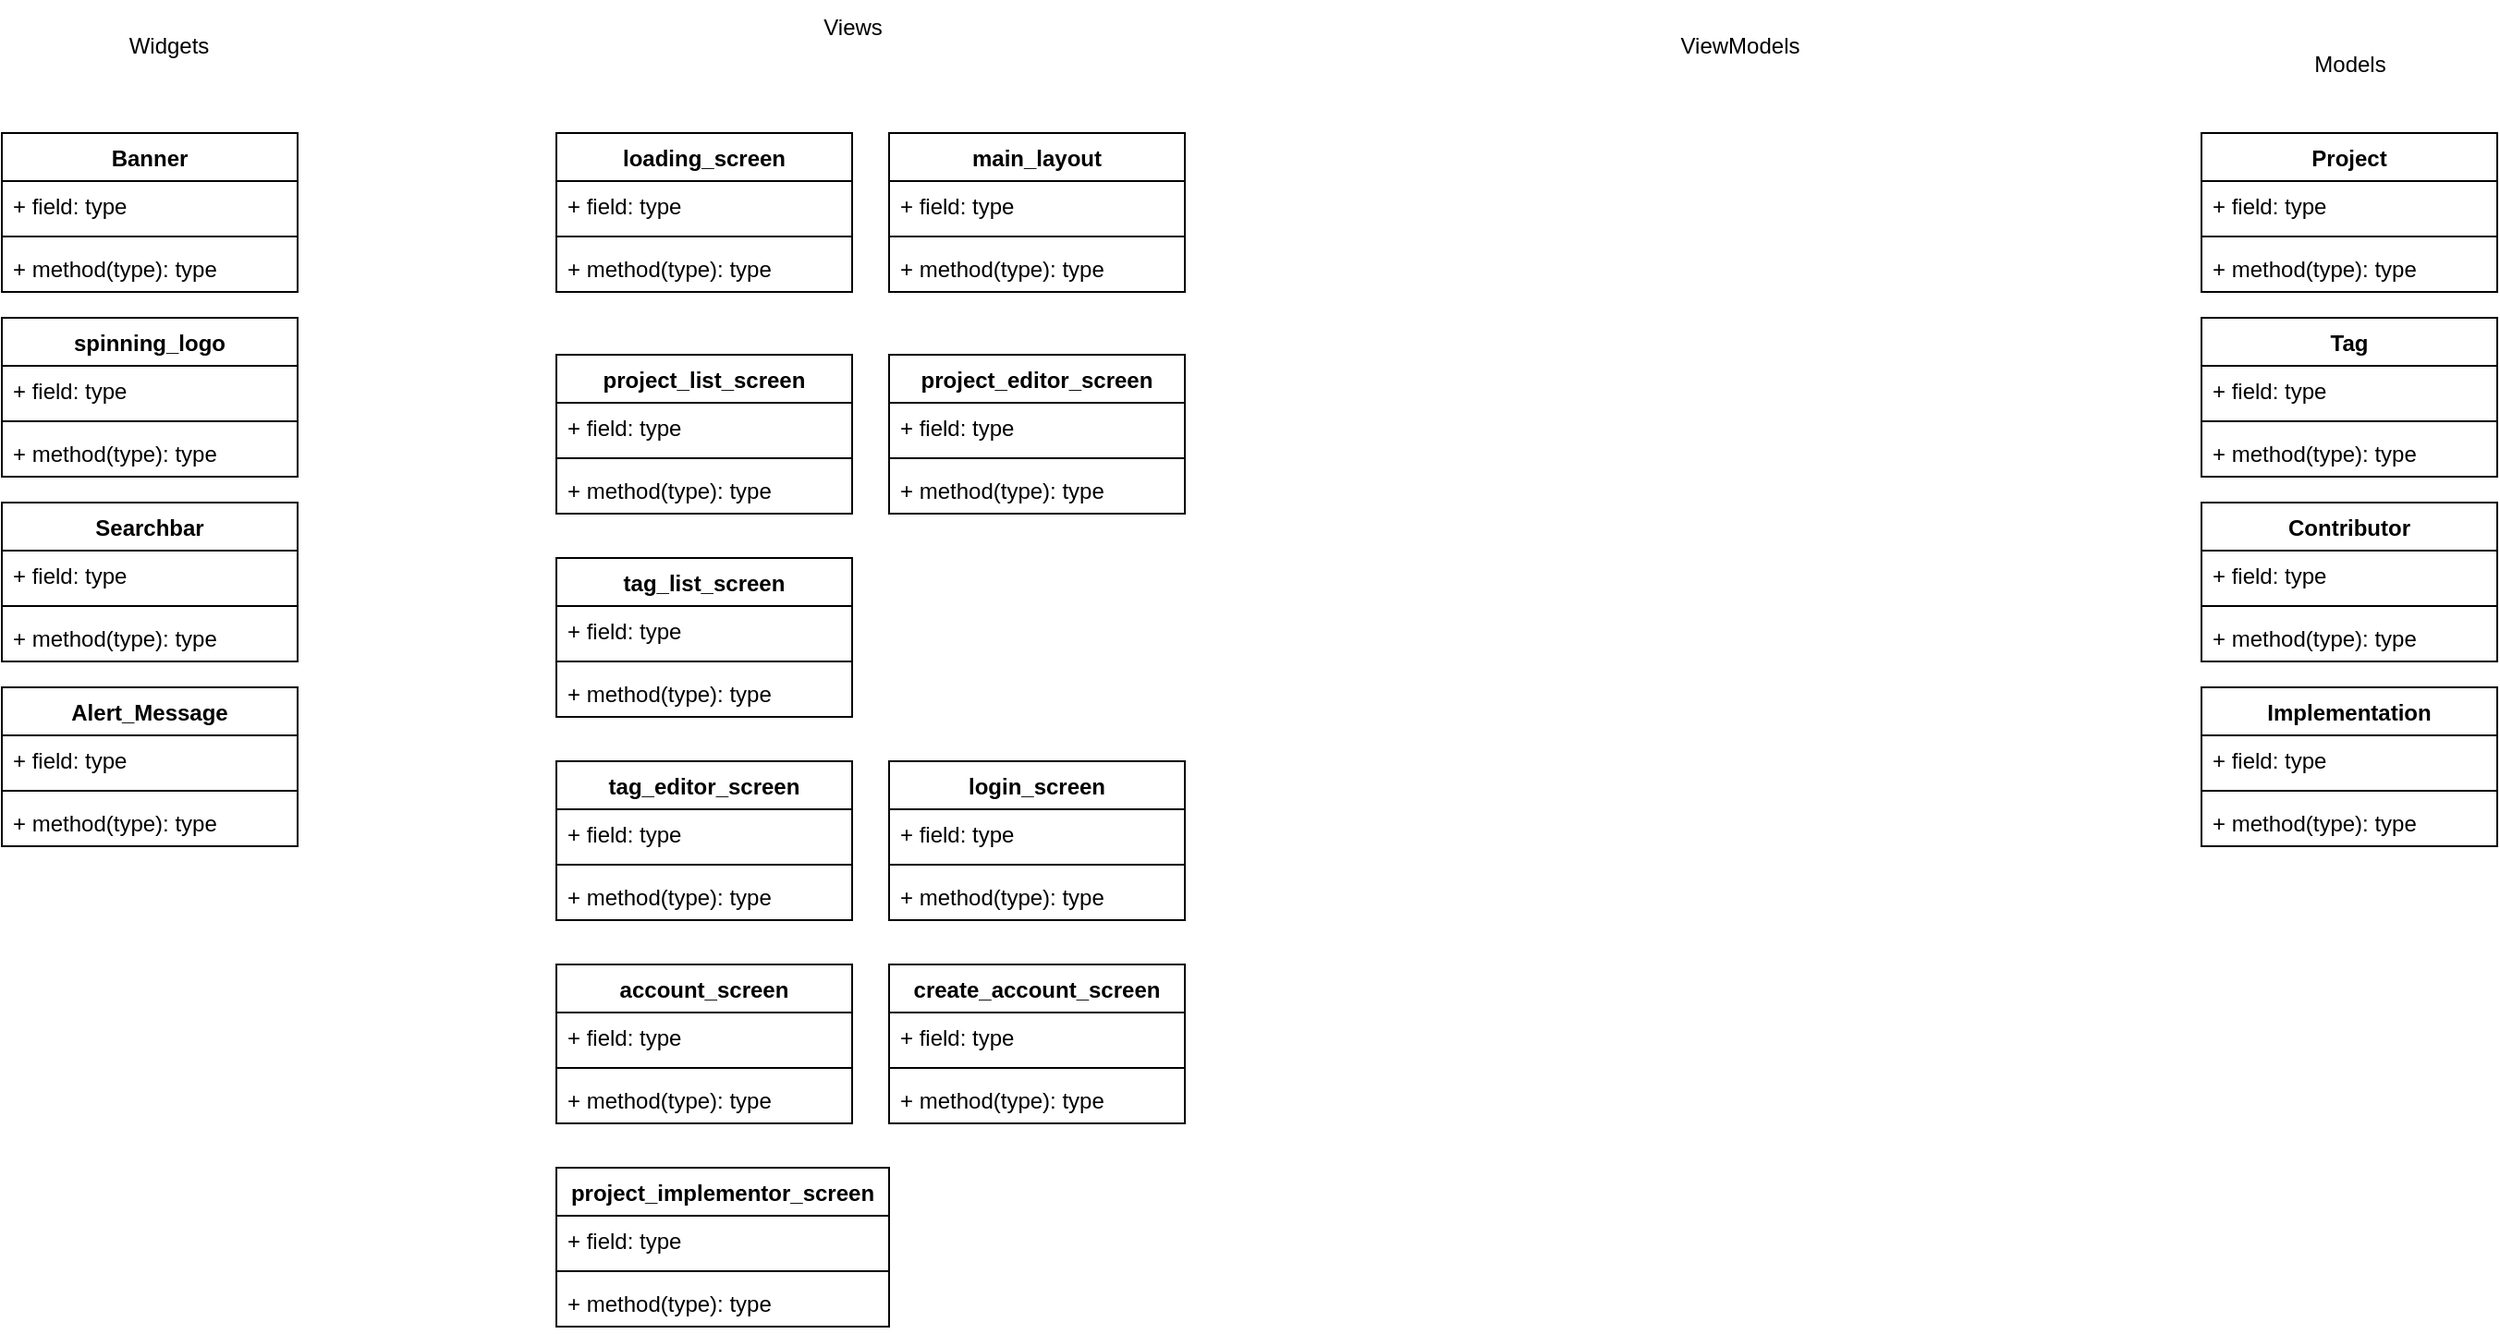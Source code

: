 <mxfile version="28.2.5">
  <diagram name="Page-1" id="r_nuCoiCsDJ13hNVPi01">
    <mxGraphModel dx="2207" dy="883" grid="1" gridSize="10" guides="1" tooltips="1" connect="1" arrows="1" fold="1" page="1" pageScale="1" pageWidth="850" pageHeight="1100" math="0" shadow="0">
      <root>
        <mxCell id="0" />
        <mxCell id="1" parent="0" />
        <mxCell id="3emotkD11JyT8vCCgT4z-1" value="loading_screen" style="swimlane;fontStyle=1;align=center;verticalAlign=top;childLayout=stackLayout;horizontal=1;startSize=26;horizontalStack=0;resizeParent=1;resizeParentMax=0;resizeLast=0;collapsible=1;marginBottom=0;whiteSpace=wrap;html=1;" parent="1" vertex="1">
          <mxGeometry x="140" y="150" width="160" height="86" as="geometry" />
        </mxCell>
        <mxCell id="3emotkD11JyT8vCCgT4z-2" value="+ field: type" style="text;strokeColor=none;fillColor=none;align=left;verticalAlign=top;spacingLeft=4;spacingRight=4;overflow=hidden;rotatable=0;points=[[0,0.5],[1,0.5]];portConstraint=eastwest;whiteSpace=wrap;html=1;" parent="3emotkD11JyT8vCCgT4z-1" vertex="1">
          <mxGeometry y="26" width="160" height="26" as="geometry" />
        </mxCell>
        <mxCell id="3emotkD11JyT8vCCgT4z-3" value="" style="line;strokeWidth=1;fillColor=none;align=left;verticalAlign=middle;spacingTop=-1;spacingLeft=3;spacingRight=3;rotatable=0;labelPosition=right;points=[];portConstraint=eastwest;strokeColor=inherit;" parent="3emotkD11JyT8vCCgT4z-1" vertex="1">
          <mxGeometry y="52" width="160" height="8" as="geometry" />
        </mxCell>
        <mxCell id="3emotkD11JyT8vCCgT4z-4" value="+ method(type): type" style="text;strokeColor=none;fillColor=none;align=left;verticalAlign=top;spacingLeft=4;spacingRight=4;overflow=hidden;rotatable=0;points=[[0,0.5],[1,0.5]];portConstraint=eastwest;whiteSpace=wrap;html=1;" parent="3emotkD11JyT8vCCgT4z-1" vertex="1">
          <mxGeometry y="60" width="160" height="26" as="geometry" />
        </mxCell>
        <mxCell id="3emotkD11JyT8vCCgT4z-9" value="project_list_screen" style="swimlane;fontStyle=1;align=center;verticalAlign=top;childLayout=stackLayout;horizontal=1;startSize=26;horizontalStack=0;resizeParent=1;resizeParentMax=0;resizeLast=0;collapsible=1;marginBottom=0;whiteSpace=wrap;html=1;" parent="1" vertex="1">
          <mxGeometry x="140" y="270" width="160" height="86" as="geometry" />
        </mxCell>
        <mxCell id="3emotkD11JyT8vCCgT4z-10" value="+ field: type" style="text;strokeColor=none;fillColor=none;align=left;verticalAlign=top;spacingLeft=4;spacingRight=4;overflow=hidden;rotatable=0;points=[[0,0.5],[1,0.5]];portConstraint=eastwest;whiteSpace=wrap;html=1;" parent="3emotkD11JyT8vCCgT4z-9" vertex="1">
          <mxGeometry y="26" width="160" height="26" as="geometry" />
        </mxCell>
        <mxCell id="3emotkD11JyT8vCCgT4z-11" value="" style="line;strokeWidth=1;fillColor=none;align=left;verticalAlign=middle;spacingTop=-1;spacingLeft=3;spacingRight=3;rotatable=0;labelPosition=right;points=[];portConstraint=eastwest;strokeColor=inherit;" parent="3emotkD11JyT8vCCgT4z-9" vertex="1">
          <mxGeometry y="52" width="160" height="8" as="geometry" />
        </mxCell>
        <mxCell id="3emotkD11JyT8vCCgT4z-12" value="+ method(type): type" style="text;strokeColor=none;fillColor=none;align=left;verticalAlign=top;spacingLeft=4;spacingRight=4;overflow=hidden;rotatable=0;points=[[0,0.5],[1,0.5]];portConstraint=eastwest;whiteSpace=wrap;html=1;" parent="3emotkD11JyT8vCCgT4z-9" vertex="1">
          <mxGeometry y="60" width="160" height="26" as="geometry" />
        </mxCell>
        <mxCell id="lsAtxtoSVzpUJYzVb72k-1" value="tag_list_screen" style="swimlane;fontStyle=1;align=center;verticalAlign=top;childLayout=stackLayout;horizontal=1;startSize=26;horizontalStack=0;resizeParent=1;resizeParentMax=0;resizeLast=0;collapsible=1;marginBottom=0;whiteSpace=wrap;html=1;" vertex="1" parent="1">
          <mxGeometry x="140" y="380" width="160" height="86" as="geometry" />
        </mxCell>
        <mxCell id="lsAtxtoSVzpUJYzVb72k-2" value="+ field: type" style="text;strokeColor=none;fillColor=none;align=left;verticalAlign=top;spacingLeft=4;spacingRight=4;overflow=hidden;rotatable=0;points=[[0,0.5],[1,0.5]];portConstraint=eastwest;whiteSpace=wrap;html=1;" vertex="1" parent="lsAtxtoSVzpUJYzVb72k-1">
          <mxGeometry y="26" width="160" height="26" as="geometry" />
        </mxCell>
        <mxCell id="lsAtxtoSVzpUJYzVb72k-3" value="" style="line;strokeWidth=1;fillColor=none;align=left;verticalAlign=middle;spacingTop=-1;spacingLeft=3;spacingRight=3;rotatable=0;labelPosition=right;points=[];portConstraint=eastwest;strokeColor=inherit;" vertex="1" parent="lsAtxtoSVzpUJYzVb72k-1">
          <mxGeometry y="52" width="160" height="8" as="geometry" />
        </mxCell>
        <mxCell id="lsAtxtoSVzpUJYzVb72k-4" value="+ method(type): type" style="text;strokeColor=none;fillColor=none;align=left;verticalAlign=top;spacingLeft=4;spacingRight=4;overflow=hidden;rotatable=0;points=[[0,0.5],[1,0.5]];portConstraint=eastwest;whiteSpace=wrap;html=1;" vertex="1" parent="lsAtxtoSVzpUJYzVb72k-1">
          <mxGeometry y="60" width="160" height="26" as="geometry" />
        </mxCell>
        <mxCell id="lsAtxtoSVzpUJYzVb72k-5" value="tag_editor&lt;span style=&quot;background-color: transparent; color: light-dark(rgb(0, 0, 0), rgb(255, 255, 255));&quot;&gt;_screen&lt;/span&gt;" style="swimlane;fontStyle=1;align=center;verticalAlign=top;childLayout=stackLayout;horizontal=1;startSize=26;horizontalStack=0;resizeParent=1;resizeParentMax=0;resizeLast=0;collapsible=1;marginBottom=0;whiteSpace=wrap;html=1;" vertex="1" parent="1">
          <mxGeometry x="140" y="490" width="160" height="86" as="geometry" />
        </mxCell>
        <mxCell id="lsAtxtoSVzpUJYzVb72k-6" value="+ field: type" style="text;strokeColor=none;fillColor=none;align=left;verticalAlign=top;spacingLeft=4;spacingRight=4;overflow=hidden;rotatable=0;points=[[0,0.5],[1,0.5]];portConstraint=eastwest;whiteSpace=wrap;html=1;" vertex="1" parent="lsAtxtoSVzpUJYzVb72k-5">
          <mxGeometry y="26" width="160" height="26" as="geometry" />
        </mxCell>
        <mxCell id="lsAtxtoSVzpUJYzVb72k-7" value="" style="line;strokeWidth=1;fillColor=none;align=left;verticalAlign=middle;spacingTop=-1;spacingLeft=3;spacingRight=3;rotatable=0;labelPosition=right;points=[];portConstraint=eastwest;strokeColor=inherit;" vertex="1" parent="lsAtxtoSVzpUJYzVb72k-5">
          <mxGeometry y="52" width="160" height="8" as="geometry" />
        </mxCell>
        <mxCell id="lsAtxtoSVzpUJYzVb72k-8" value="+ method(type): type" style="text;strokeColor=none;fillColor=none;align=left;verticalAlign=top;spacingLeft=4;spacingRight=4;overflow=hidden;rotatable=0;points=[[0,0.5],[1,0.5]];portConstraint=eastwest;whiteSpace=wrap;html=1;" vertex="1" parent="lsAtxtoSVzpUJYzVb72k-5">
          <mxGeometry y="60" width="160" height="26" as="geometry" />
        </mxCell>
        <mxCell id="lsAtxtoSVzpUJYzVb72k-9" value="project_editor_screen" style="swimlane;fontStyle=1;align=center;verticalAlign=top;childLayout=stackLayout;horizontal=1;startSize=26;horizontalStack=0;resizeParent=1;resizeParentMax=0;resizeLast=0;collapsible=1;marginBottom=0;whiteSpace=wrap;html=1;" vertex="1" parent="1">
          <mxGeometry x="320" y="270" width="160" height="86" as="geometry" />
        </mxCell>
        <mxCell id="lsAtxtoSVzpUJYzVb72k-10" value="+ field: type" style="text;strokeColor=none;fillColor=none;align=left;verticalAlign=top;spacingLeft=4;spacingRight=4;overflow=hidden;rotatable=0;points=[[0,0.5],[1,0.5]];portConstraint=eastwest;whiteSpace=wrap;html=1;" vertex="1" parent="lsAtxtoSVzpUJYzVb72k-9">
          <mxGeometry y="26" width="160" height="26" as="geometry" />
        </mxCell>
        <mxCell id="lsAtxtoSVzpUJYzVb72k-11" value="" style="line;strokeWidth=1;fillColor=none;align=left;verticalAlign=middle;spacingTop=-1;spacingLeft=3;spacingRight=3;rotatable=0;labelPosition=right;points=[];portConstraint=eastwest;strokeColor=inherit;" vertex="1" parent="lsAtxtoSVzpUJYzVb72k-9">
          <mxGeometry y="52" width="160" height="8" as="geometry" />
        </mxCell>
        <mxCell id="lsAtxtoSVzpUJYzVb72k-12" value="+ method(type): type" style="text;strokeColor=none;fillColor=none;align=left;verticalAlign=top;spacingLeft=4;spacingRight=4;overflow=hidden;rotatable=0;points=[[0,0.5],[1,0.5]];portConstraint=eastwest;whiteSpace=wrap;html=1;" vertex="1" parent="lsAtxtoSVzpUJYzVb72k-9">
          <mxGeometry y="60" width="160" height="26" as="geometry" />
        </mxCell>
        <mxCell id="lsAtxtoSVzpUJYzVb72k-13" value="account_screen" style="swimlane;fontStyle=1;align=center;verticalAlign=top;childLayout=stackLayout;horizontal=1;startSize=26;horizontalStack=0;resizeParent=1;resizeParentMax=0;resizeLast=0;collapsible=1;marginBottom=0;whiteSpace=wrap;html=1;" vertex="1" parent="1">
          <mxGeometry x="140" y="600" width="160" height="86" as="geometry" />
        </mxCell>
        <mxCell id="lsAtxtoSVzpUJYzVb72k-14" value="+ field: type" style="text;strokeColor=none;fillColor=none;align=left;verticalAlign=top;spacingLeft=4;spacingRight=4;overflow=hidden;rotatable=0;points=[[0,0.5],[1,0.5]];portConstraint=eastwest;whiteSpace=wrap;html=1;" vertex="1" parent="lsAtxtoSVzpUJYzVb72k-13">
          <mxGeometry y="26" width="160" height="26" as="geometry" />
        </mxCell>
        <mxCell id="lsAtxtoSVzpUJYzVb72k-15" value="" style="line;strokeWidth=1;fillColor=none;align=left;verticalAlign=middle;spacingTop=-1;spacingLeft=3;spacingRight=3;rotatable=0;labelPosition=right;points=[];portConstraint=eastwest;strokeColor=inherit;" vertex="1" parent="lsAtxtoSVzpUJYzVb72k-13">
          <mxGeometry y="52" width="160" height="8" as="geometry" />
        </mxCell>
        <mxCell id="lsAtxtoSVzpUJYzVb72k-16" value="+ method(type): type" style="text;strokeColor=none;fillColor=none;align=left;verticalAlign=top;spacingLeft=4;spacingRight=4;overflow=hidden;rotatable=0;points=[[0,0.5],[1,0.5]];portConstraint=eastwest;whiteSpace=wrap;html=1;" vertex="1" parent="lsAtxtoSVzpUJYzVb72k-13">
          <mxGeometry y="60" width="160" height="26" as="geometry" />
        </mxCell>
        <mxCell id="lsAtxtoSVzpUJYzVb72k-17" value="project_implementor_screen" style="swimlane;fontStyle=1;align=center;verticalAlign=top;childLayout=stackLayout;horizontal=1;startSize=26;horizontalStack=0;resizeParent=1;resizeParentMax=0;resizeLast=0;collapsible=1;marginBottom=0;whiteSpace=wrap;html=1;" vertex="1" parent="1">
          <mxGeometry x="140" y="710" width="180" height="86" as="geometry" />
        </mxCell>
        <mxCell id="lsAtxtoSVzpUJYzVb72k-18" value="+ field: type" style="text;strokeColor=none;fillColor=none;align=left;verticalAlign=top;spacingLeft=4;spacingRight=4;overflow=hidden;rotatable=0;points=[[0,0.5],[1,0.5]];portConstraint=eastwest;whiteSpace=wrap;html=1;" vertex="1" parent="lsAtxtoSVzpUJYzVb72k-17">
          <mxGeometry y="26" width="180" height="26" as="geometry" />
        </mxCell>
        <mxCell id="lsAtxtoSVzpUJYzVb72k-19" value="" style="line;strokeWidth=1;fillColor=none;align=left;verticalAlign=middle;spacingTop=-1;spacingLeft=3;spacingRight=3;rotatable=0;labelPosition=right;points=[];portConstraint=eastwest;strokeColor=inherit;" vertex="1" parent="lsAtxtoSVzpUJYzVb72k-17">
          <mxGeometry y="52" width="180" height="8" as="geometry" />
        </mxCell>
        <mxCell id="lsAtxtoSVzpUJYzVb72k-20" value="+ method(type): type" style="text;strokeColor=none;fillColor=none;align=left;verticalAlign=top;spacingLeft=4;spacingRight=4;overflow=hidden;rotatable=0;points=[[0,0.5],[1,0.5]];portConstraint=eastwest;whiteSpace=wrap;html=1;" vertex="1" parent="lsAtxtoSVzpUJYzVb72k-17">
          <mxGeometry y="60" width="180" height="26" as="geometry" />
        </mxCell>
        <mxCell id="lsAtxtoSVzpUJYzVb72k-21" value="login_screen" style="swimlane;fontStyle=1;align=center;verticalAlign=top;childLayout=stackLayout;horizontal=1;startSize=26;horizontalStack=0;resizeParent=1;resizeParentMax=0;resizeLast=0;collapsible=1;marginBottom=0;whiteSpace=wrap;html=1;" vertex="1" parent="1">
          <mxGeometry x="320" y="490" width="160" height="86" as="geometry" />
        </mxCell>
        <mxCell id="lsAtxtoSVzpUJYzVb72k-22" value="+ field: type" style="text;strokeColor=none;fillColor=none;align=left;verticalAlign=top;spacingLeft=4;spacingRight=4;overflow=hidden;rotatable=0;points=[[0,0.5],[1,0.5]];portConstraint=eastwest;whiteSpace=wrap;html=1;" vertex="1" parent="lsAtxtoSVzpUJYzVb72k-21">
          <mxGeometry y="26" width="160" height="26" as="geometry" />
        </mxCell>
        <mxCell id="lsAtxtoSVzpUJYzVb72k-23" value="" style="line;strokeWidth=1;fillColor=none;align=left;verticalAlign=middle;spacingTop=-1;spacingLeft=3;spacingRight=3;rotatable=0;labelPosition=right;points=[];portConstraint=eastwest;strokeColor=inherit;" vertex="1" parent="lsAtxtoSVzpUJYzVb72k-21">
          <mxGeometry y="52" width="160" height="8" as="geometry" />
        </mxCell>
        <mxCell id="lsAtxtoSVzpUJYzVb72k-24" value="+ method(type): type" style="text;strokeColor=none;fillColor=none;align=left;verticalAlign=top;spacingLeft=4;spacingRight=4;overflow=hidden;rotatable=0;points=[[0,0.5],[1,0.5]];portConstraint=eastwest;whiteSpace=wrap;html=1;" vertex="1" parent="lsAtxtoSVzpUJYzVb72k-21">
          <mxGeometry y="60" width="160" height="26" as="geometry" />
        </mxCell>
        <mxCell id="lsAtxtoSVzpUJYzVb72k-25" value="create_account_screen" style="swimlane;fontStyle=1;align=center;verticalAlign=top;childLayout=stackLayout;horizontal=1;startSize=26;horizontalStack=0;resizeParent=1;resizeParentMax=0;resizeLast=0;collapsible=1;marginBottom=0;whiteSpace=wrap;html=1;" vertex="1" parent="1">
          <mxGeometry x="320" y="600" width="160" height="86" as="geometry" />
        </mxCell>
        <mxCell id="lsAtxtoSVzpUJYzVb72k-26" value="+ field: type" style="text;strokeColor=none;fillColor=none;align=left;verticalAlign=top;spacingLeft=4;spacingRight=4;overflow=hidden;rotatable=0;points=[[0,0.5],[1,0.5]];portConstraint=eastwest;whiteSpace=wrap;html=1;" vertex="1" parent="lsAtxtoSVzpUJYzVb72k-25">
          <mxGeometry y="26" width="160" height="26" as="geometry" />
        </mxCell>
        <mxCell id="lsAtxtoSVzpUJYzVb72k-27" value="" style="line;strokeWidth=1;fillColor=none;align=left;verticalAlign=middle;spacingTop=-1;spacingLeft=3;spacingRight=3;rotatable=0;labelPosition=right;points=[];portConstraint=eastwest;strokeColor=inherit;" vertex="1" parent="lsAtxtoSVzpUJYzVb72k-25">
          <mxGeometry y="52" width="160" height="8" as="geometry" />
        </mxCell>
        <mxCell id="lsAtxtoSVzpUJYzVb72k-28" value="+ method(type): type" style="text;strokeColor=none;fillColor=none;align=left;verticalAlign=top;spacingLeft=4;spacingRight=4;overflow=hidden;rotatable=0;points=[[0,0.5],[1,0.5]];portConstraint=eastwest;whiteSpace=wrap;html=1;" vertex="1" parent="lsAtxtoSVzpUJYzVb72k-25">
          <mxGeometry y="60" width="160" height="26" as="geometry" />
        </mxCell>
        <mxCell id="lsAtxtoSVzpUJYzVb72k-29" value="main_layout" style="swimlane;fontStyle=1;align=center;verticalAlign=top;childLayout=stackLayout;horizontal=1;startSize=26;horizontalStack=0;resizeParent=1;resizeParentMax=0;resizeLast=0;collapsible=1;marginBottom=0;whiteSpace=wrap;html=1;" vertex="1" parent="1">
          <mxGeometry x="320" y="150" width="160" height="86" as="geometry" />
        </mxCell>
        <mxCell id="lsAtxtoSVzpUJYzVb72k-30" value="+ field: type" style="text;strokeColor=none;fillColor=none;align=left;verticalAlign=top;spacingLeft=4;spacingRight=4;overflow=hidden;rotatable=0;points=[[0,0.5],[1,0.5]];portConstraint=eastwest;whiteSpace=wrap;html=1;" vertex="1" parent="lsAtxtoSVzpUJYzVb72k-29">
          <mxGeometry y="26" width="160" height="26" as="geometry" />
        </mxCell>
        <mxCell id="lsAtxtoSVzpUJYzVb72k-31" value="" style="line;strokeWidth=1;fillColor=none;align=left;verticalAlign=middle;spacingTop=-1;spacingLeft=3;spacingRight=3;rotatable=0;labelPosition=right;points=[];portConstraint=eastwest;strokeColor=inherit;" vertex="1" parent="lsAtxtoSVzpUJYzVb72k-29">
          <mxGeometry y="52" width="160" height="8" as="geometry" />
        </mxCell>
        <mxCell id="lsAtxtoSVzpUJYzVb72k-32" value="+ method(type): type" style="text;strokeColor=none;fillColor=none;align=left;verticalAlign=top;spacingLeft=4;spacingRight=4;overflow=hidden;rotatable=0;points=[[0,0.5],[1,0.5]];portConstraint=eastwest;whiteSpace=wrap;html=1;" vertex="1" parent="lsAtxtoSVzpUJYzVb72k-29">
          <mxGeometry y="60" width="160" height="26" as="geometry" />
        </mxCell>
        <mxCell id="lsAtxtoSVzpUJYzVb72k-33" value="Project" style="swimlane;fontStyle=1;align=center;verticalAlign=top;childLayout=stackLayout;horizontal=1;startSize=26;horizontalStack=0;resizeParent=1;resizeParentMax=0;resizeLast=0;collapsible=1;marginBottom=0;whiteSpace=wrap;html=1;" vertex="1" parent="1">
          <mxGeometry x="1030" y="150" width="160" height="86" as="geometry" />
        </mxCell>
        <mxCell id="lsAtxtoSVzpUJYzVb72k-34" value="+ field: type" style="text;strokeColor=none;fillColor=none;align=left;verticalAlign=top;spacingLeft=4;spacingRight=4;overflow=hidden;rotatable=0;points=[[0,0.5],[1,0.5]];portConstraint=eastwest;whiteSpace=wrap;html=1;" vertex="1" parent="lsAtxtoSVzpUJYzVb72k-33">
          <mxGeometry y="26" width="160" height="26" as="geometry" />
        </mxCell>
        <mxCell id="lsAtxtoSVzpUJYzVb72k-35" value="" style="line;strokeWidth=1;fillColor=none;align=left;verticalAlign=middle;spacingTop=-1;spacingLeft=3;spacingRight=3;rotatable=0;labelPosition=right;points=[];portConstraint=eastwest;strokeColor=inherit;" vertex="1" parent="lsAtxtoSVzpUJYzVb72k-33">
          <mxGeometry y="52" width="160" height="8" as="geometry" />
        </mxCell>
        <mxCell id="lsAtxtoSVzpUJYzVb72k-36" value="+ method(type): type" style="text;strokeColor=none;fillColor=none;align=left;verticalAlign=top;spacingLeft=4;spacingRight=4;overflow=hidden;rotatable=0;points=[[0,0.5],[1,0.5]];portConstraint=eastwest;whiteSpace=wrap;html=1;" vertex="1" parent="lsAtxtoSVzpUJYzVb72k-33">
          <mxGeometry y="60" width="160" height="26" as="geometry" />
        </mxCell>
        <mxCell id="lsAtxtoSVzpUJYzVb72k-37" value="Tag" style="swimlane;fontStyle=1;align=center;verticalAlign=top;childLayout=stackLayout;horizontal=1;startSize=26;horizontalStack=0;resizeParent=1;resizeParentMax=0;resizeLast=0;collapsible=1;marginBottom=0;whiteSpace=wrap;html=1;" vertex="1" parent="1">
          <mxGeometry x="1030" y="250" width="160" height="86" as="geometry" />
        </mxCell>
        <mxCell id="lsAtxtoSVzpUJYzVb72k-38" value="+ field: type" style="text;strokeColor=none;fillColor=none;align=left;verticalAlign=top;spacingLeft=4;spacingRight=4;overflow=hidden;rotatable=0;points=[[0,0.5],[1,0.5]];portConstraint=eastwest;whiteSpace=wrap;html=1;" vertex="1" parent="lsAtxtoSVzpUJYzVb72k-37">
          <mxGeometry y="26" width="160" height="26" as="geometry" />
        </mxCell>
        <mxCell id="lsAtxtoSVzpUJYzVb72k-39" value="" style="line;strokeWidth=1;fillColor=none;align=left;verticalAlign=middle;spacingTop=-1;spacingLeft=3;spacingRight=3;rotatable=0;labelPosition=right;points=[];portConstraint=eastwest;strokeColor=inherit;" vertex="1" parent="lsAtxtoSVzpUJYzVb72k-37">
          <mxGeometry y="52" width="160" height="8" as="geometry" />
        </mxCell>
        <mxCell id="lsAtxtoSVzpUJYzVb72k-40" value="+ method(type): type" style="text;strokeColor=none;fillColor=none;align=left;verticalAlign=top;spacingLeft=4;spacingRight=4;overflow=hidden;rotatable=0;points=[[0,0.5],[1,0.5]];portConstraint=eastwest;whiteSpace=wrap;html=1;" vertex="1" parent="lsAtxtoSVzpUJYzVb72k-37">
          <mxGeometry y="60" width="160" height="26" as="geometry" />
        </mxCell>
        <mxCell id="lsAtxtoSVzpUJYzVb72k-41" value="Contributor" style="swimlane;fontStyle=1;align=center;verticalAlign=top;childLayout=stackLayout;horizontal=1;startSize=26;horizontalStack=0;resizeParent=1;resizeParentMax=0;resizeLast=0;collapsible=1;marginBottom=0;whiteSpace=wrap;html=1;" vertex="1" parent="1">
          <mxGeometry x="1030" y="350" width="160" height="86" as="geometry" />
        </mxCell>
        <mxCell id="lsAtxtoSVzpUJYzVb72k-42" value="+ field: type" style="text;strokeColor=none;fillColor=none;align=left;verticalAlign=top;spacingLeft=4;spacingRight=4;overflow=hidden;rotatable=0;points=[[0,0.5],[1,0.5]];portConstraint=eastwest;whiteSpace=wrap;html=1;" vertex="1" parent="lsAtxtoSVzpUJYzVb72k-41">
          <mxGeometry y="26" width="160" height="26" as="geometry" />
        </mxCell>
        <mxCell id="lsAtxtoSVzpUJYzVb72k-43" value="" style="line;strokeWidth=1;fillColor=none;align=left;verticalAlign=middle;spacingTop=-1;spacingLeft=3;spacingRight=3;rotatable=0;labelPosition=right;points=[];portConstraint=eastwest;strokeColor=inherit;" vertex="1" parent="lsAtxtoSVzpUJYzVb72k-41">
          <mxGeometry y="52" width="160" height="8" as="geometry" />
        </mxCell>
        <mxCell id="lsAtxtoSVzpUJYzVb72k-44" value="+ method(type): type" style="text;strokeColor=none;fillColor=none;align=left;verticalAlign=top;spacingLeft=4;spacingRight=4;overflow=hidden;rotatable=0;points=[[0,0.5],[1,0.5]];portConstraint=eastwest;whiteSpace=wrap;html=1;" vertex="1" parent="lsAtxtoSVzpUJYzVb72k-41">
          <mxGeometry y="60" width="160" height="26" as="geometry" />
        </mxCell>
        <mxCell id="lsAtxtoSVzpUJYzVb72k-45" value="Implementation" style="swimlane;fontStyle=1;align=center;verticalAlign=top;childLayout=stackLayout;horizontal=1;startSize=26;horizontalStack=0;resizeParent=1;resizeParentMax=0;resizeLast=0;collapsible=1;marginBottom=0;whiteSpace=wrap;html=1;" vertex="1" parent="1">
          <mxGeometry x="1030" y="450" width="160" height="86" as="geometry" />
        </mxCell>
        <mxCell id="lsAtxtoSVzpUJYzVb72k-46" value="+ field: type" style="text;strokeColor=none;fillColor=none;align=left;verticalAlign=top;spacingLeft=4;spacingRight=4;overflow=hidden;rotatable=0;points=[[0,0.5],[1,0.5]];portConstraint=eastwest;whiteSpace=wrap;html=1;" vertex="1" parent="lsAtxtoSVzpUJYzVb72k-45">
          <mxGeometry y="26" width="160" height="26" as="geometry" />
        </mxCell>
        <mxCell id="lsAtxtoSVzpUJYzVb72k-47" value="" style="line;strokeWidth=1;fillColor=none;align=left;verticalAlign=middle;spacingTop=-1;spacingLeft=3;spacingRight=3;rotatable=0;labelPosition=right;points=[];portConstraint=eastwest;strokeColor=inherit;" vertex="1" parent="lsAtxtoSVzpUJYzVb72k-45">
          <mxGeometry y="52" width="160" height="8" as="geometry" />
        </mxCell>
        <mxCell id="lsAtxtoSVzpUJYzVb72k-48" value="+ method(type): type" style="text;strokeColor=none;fillColor=none;align=left;verticalAlign=top;spacingLeft=4;spacingRight=4;overflow=hidden;rotatable=0;points=[[0,0.5],[1,0.5]];portConstraint=eastwest;whiteSpace=wrap;html=1;" vertex="1" parent="lsAtxtoSVzpUJYzVb72k-45">
          <mxGeometry y="60" width="160" height="26" as="geometry" />
        </mxCell>
        <mxCell id="lsAtxtoSVzpUJYzVb72k-49" value="Banner" style="swimlane;fontStyle=1;align=center;verticalAlign=top;childLayout=stackLayout;horizontal=1;startSize=26;horizontalStack=0;resizeParent=1;resizeParentMax=0;resizeLast=0;collapsible=1;marginBottom=0;whiteSpace=wrap;html=1;" vertex="1" parent="1">
          <mxGeometry x="-160" y="150" width="160" height="86" as="geometry" />
        </mxCell>
        <mxCell id="lsAtxtoSVzpUJYzVb72k-50" value="+ field: type" style="text;strokeColor=none;fillColor=none;align=left;verticalAlign=top;spacingLeft=4;spacingRight=4;overflow=hidden;rotatable=0;points=[[0,0.5],[1,0.5]];portConstraint=eastwest;whiteSpace=wrap;html=1;" vertex="1" parent="lsAtxtoSVzpUJYzVb72k-49">
          <mxGeometry y="26" width="160" height="26" as="geometry" />
        </mxCell>
        <mxCell id="lsAtxtoSVzpUJYzVb72k-51" value="" style="line;strokeWidth=1;fillColor=none;align=left;verticalAlign=middle;spacingTop=-1;spacingLeft=3;spacingRight=3;rotatable=0;labelPosition=right;points=[];portConstraint=eastwest;strokeColor=inherit;" vertex="1" parent="lsAtxtoSVzpUJYzVb72k-49">
          <mxGeometry y="52" width="160" height="8" as="geometry" />
        </mxCell>
        <mxCell id="lsAtxtoSVzpUJYzVb72k-52" value="+ method(type): type" style="text;strokeColor=none;fillColor=none;align=left;verticalAlign=top;spacingLeft=4;spacingRight=4;overflow=hidden;rotatable=0;points=[[0,0.5],[1,0.5]];portConstraint=eastwest;whiteSpace=wrap;html=1;" vertex="1" parent="lsAtxtoSVzpUJYzVb72k-49">
          <mxGeometry y="60" width="160" height="26" as="geometry" />
        </mxCell>
        <mxCell id="lsAtxtoSVzpUJYzVb72k-53" value="spinning_logo" style="swimlane;fontStyle=1;align=center;verticalAlign=top;childLayout=stackLayout;horizontal=1;startSize=26;horizontalStack=0;resizeParent=1;resizeParentMax=0;resizeLast=0;collapsible=1;marginBottom=0;whiteSpace=wrap;html=1;" vertex="1" parent="1">
          <mxGeometry x="-160" y="250" width="160" height="86" as="geometry" />
        </mxCell>
        <mxCell id="lsAtxtoSVzpUJYzVb72k-54" value="+ field: type" style="text;strokeColor=none;fillColor=none;align=left;verticalAlign=top;spacingLeft=4;spacingRight=4;overflow=hidden;rotatable=0;points=[[0,0.5],[1,0.5]];portConstraint=eastwest;whiteSpace=wrap;html=1;" vertex="1" parent="lsAtxtoSVzpUJYzVb72k-53">
          <mxGeometry y="26" width="160" height="26" as="geometry" />
        </mxCell>
        <mxCell id="lsAtxtoSVzpUJYzVb72k-55" value="" style="line;strokeWidth=1;fillColor=none;align=left;verticalAlign=middle;spacingTop=-1;spacingLeft=3;spacingRight=3;rotatable=0;labelPosition=right;points=[];portConstraint=eastwest;strokeColor=inherit;" vertex="1" parent="lsAtxtoSVzpUJYzVb72k-53">
          <mxGeometry y="52" width="160" height="8" as="geometry" />
        </mxCell>
        <mxCell id="lsAtxtoSVzpUJYzVb72k-56" value="+ method(type): type" style="text;strokeColor=none;fillColor=none;align=left;verticalAlign=top;spacingLeft=4;spacingRight=4;overflow=hidden;rotatable=0;points=[[0,0.5],[1,0.5]];portConstraint=eastwest;whiteSpace=wrap;html=1;" vertex="1" parent="lsAtxtoSVzpUJYzVb72k-53">
          <mxGeometry y="60" width="160" height="26" as="geometry" />
        </mxCell>
        <mxCell id="lsAtxtoSVzpUJYzVb72k-57" value="Searchbar" style="swimlane;fontStyle=1;align=center;verticalAlign=top;childLayout=stackLayout;horizontal=1;startSize=26;horizontalStack=0;resizeParent=1;resizeParentMax=0;resizeLast=0;collapsible=1;marginBottom=0;whiteSpace=wrap;html=1;" vertex="1" parent="1">
          <mxGeometry x="-160" y="350" width="160" height="86" as="geometry" />
        </mxCell>
        <mxCell id="lsAtxtoSVzpUJYzVb72k-58" value="+ field: type" style="text;strokeColor=none;fillColor=none;align=left;verticalAlign=top;spacingLeft=4;spacingRight=4;overflow=hidden;rotatable=0;points=[[0,0.5],[1,0.5]];portConstraint=eastwest;whiteSpace=wrap;html=1;" vertex="1" parent="lsAtxtoSVzpUJYzVb72k-57">
          <mxGeometry y="26" width="160" height="26" as="geometry" />
        </mxCell>
        <mxCell id="lsAtxtoSVzpUJYzVb72k-59" value="" style="line;strokeWidth=1;fillColor=none;align=left;verticalAlign=middle;spacingTop=-1;spacingLeft=3;spacingRight=3;rotatable=0;labelPosition=right;points=[];portConstraint=eastwest;strokeColor=inherit;" vertex="1" parent="lsAtxtoSVzpUJYzVb72k-57">
          <mxGeometry y="52" width="160" height="8" as="geometry" />
        </mxCell>
        <mxCell id="lsAtxtoSVzpUJYzVb72k-60" value="+ method(type): type" style="text;strokeColor=none;fillColor=none;align=left;verticalAlign=top;spacingLeft=4;spacingRight=4;overflow=hidden;rotatable=0;points=[[0,0.5],[1,0.5]];portConstraint=eastwest;whiteSpace=wrap;html=1;" vertex="1" parent="lsAtxtoSVzpUJYzVb72k-57">
          <mxGeometry y="60" width="160" height="26" as="geometry" />
        </mxCell>
        <mxCell id="lsAtxtoSVzpUJYzVb72k-61" value="Alert_Message" style="swimlane;fontStyle=1;align=center;verticalAlign=top;childLayout=stackLayout;horizontal=1;startSize=26;horizontalStack=0;resizeParent=1;resizeParentMax=0;resizeLast=0;collapsible=1;marginBottom=0;whiteSpace=wrap;html=1;" vertex="1" parent="1">
          <mxGeometry x="-160" y="450" width="160" height="86" as="geometry" />
        </mxCell>
        <mxCell id="lsAtxtoSVzpUJYzVb72k-62" value="+ field: type" style="text;strokeColor=none;fillColor=none;align=left;verticalAlign=top;spacingLeft=4;spacingRight=4;overflow=hidden;rotatable=0;points=[[0,0.5],[1,0.5]];portConstraint=eastwest;whiteSpace=wrap;html=1;" vertex="1" parent="lsAtxtoSVzpUJYzVb72k-61">
          <mxGeometry y="26" width="160" height="26" as="geometry" />
        </mxCell>
        <mxCell id="lsAtxtoSVzpUJYzVb72k-63" value="" style="line;strokeWidth=1;fillColor=none;align=left;verticalAlign=middle;spacingTop=-1;spacingLeft=3;spacingRight=3;rotatable=0;labelPosition=right;points=[];portConstraint=eastwest;strokeColor=inherit;" vertex="1" parent="lsAtxtoSVzpUJYzVb72k-61">
          <mxGeometry y="52" width="160" height="8" as="geometry" />
        </mxCell>
        <mxCell id="lsAtxtoSVzpUJYzVb72k-64" value="+ method(type): type" style="text;strokeColor=none;fillColor=none;align=left;verticalAlign=top;spacingLeft=4;spacingRight=4;overflow=hidden;rotatable=0;points=[[0,0.5],[1,0.5]];portConstraint=eastwest;whiteSpace=wrap;html=1;" vertex="1" parent="lsAtxtoSVzpUJYzVb72k-61">
          <mxGeometry y="60" width="160" height="26" as="geometry" />
        </mxCell>
        <mxCell id="lsAtxtoSVzpUJYzVb72k-65" value="Views" style="text;html=1;align=center;verticalAlign=middle;resizable=0;points=[];autosize=1;strokeColor=none;fillColor=none;" vertex="1" parent="1">
          <mxGeometry x="270" y="78" width="60" height="30" as="geometry" />
        </mxCell>
        <mxCell id="lsAtxtoSVzpUJYzVb72k-66" value="Widgets" style="text;html=1;align=center;verticalAlign=middle;resizable=0;points=[];autosize=1;strokeColor=none;fillColor=none;" vertex="1" parent="1">
          <mxGeometry x="-105" y="88" width="70" height="30" as="geometry" />
        </mxCell>
        <mxCell id="lsAtxtoSVzpUJYzVb72k-67" value="Models" style="text;html=1;align=center;verticalAlign=middle;resizable=0;points=[];autosize=1;strokeColor=none;fillColor=none;" vertex="1" parent="1">
          <mxGeometry x="1080" y="98" width="60" height="30" as="geometry" />
        </mxCell>
        <mxCell id="lsAtxtoSVzpUJYzVb72k-68" value="ViewModels" style="text;html=1;align=center;verticalAlign=middle;resizable=0;points=[];autosize=1;strokeColor=none;fillColor=none;" vertex="1" parent="1">
          <mxGeometry x="735" y="88" width="90" height="30" as="geometry" />
        </mxCell>
      </root>
    </mxGraphModel>
  </diagram>
</mxfile>
